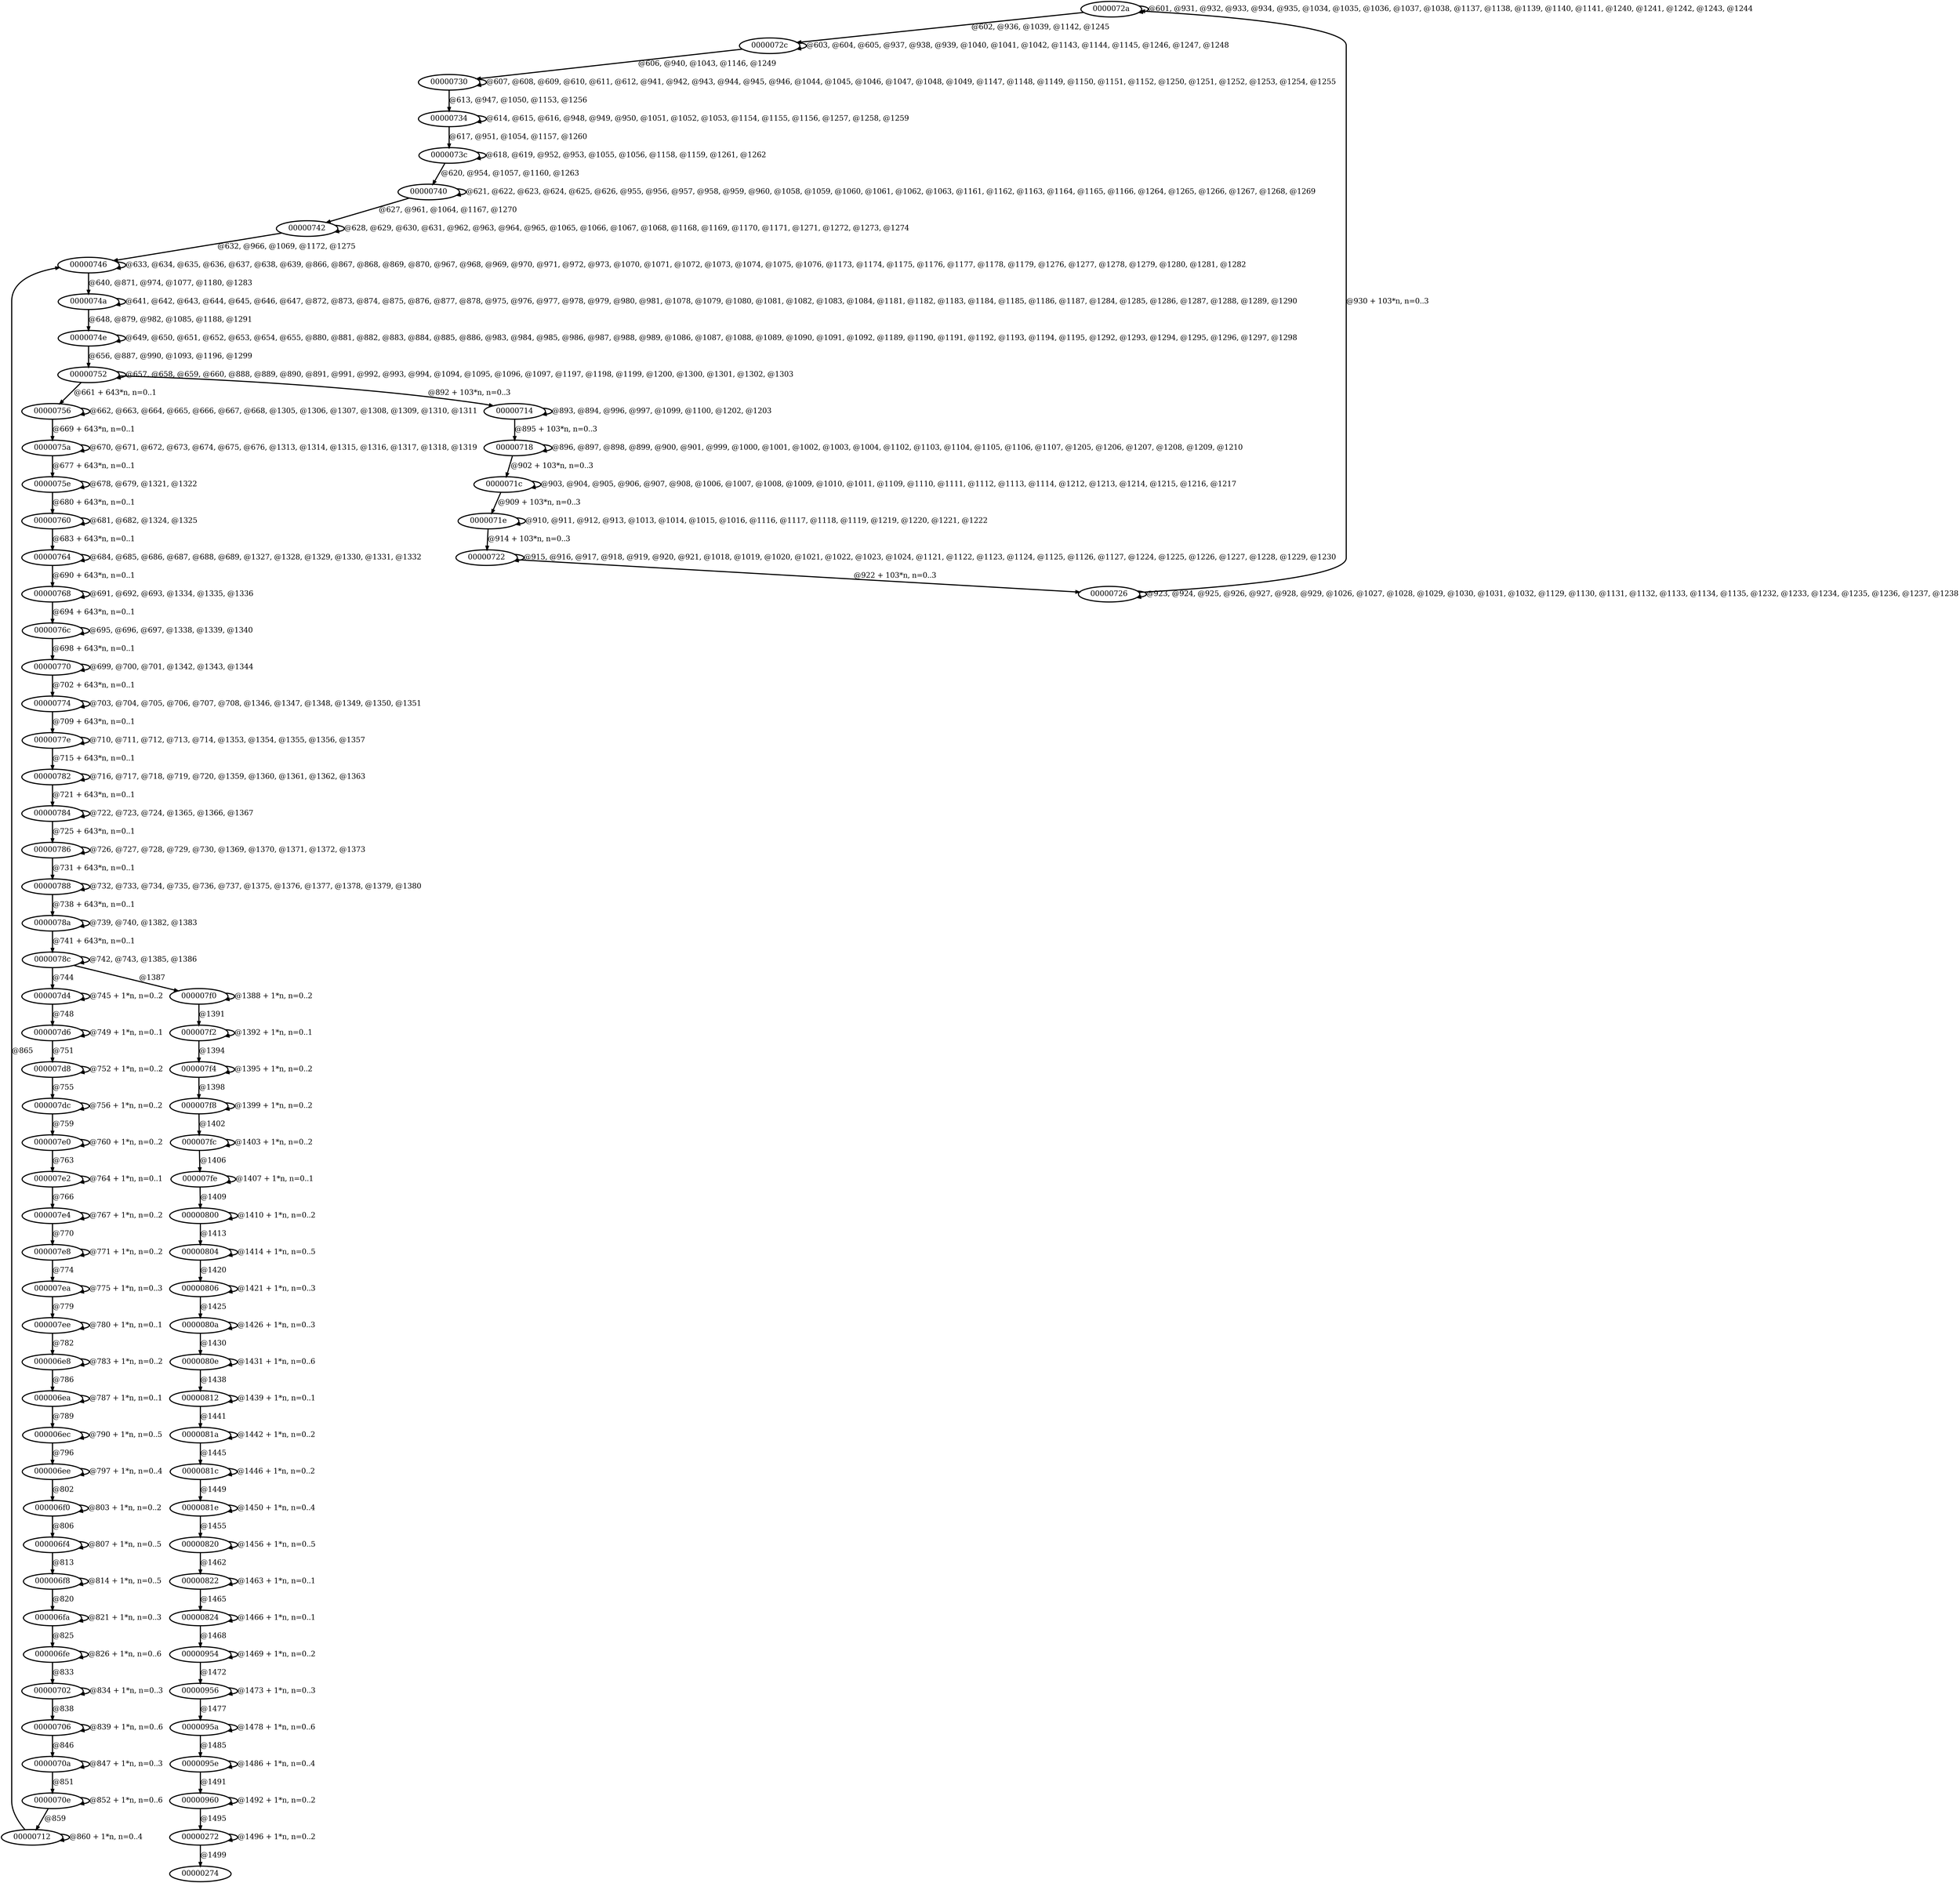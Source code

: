 digraph G {
        node [style=rounded, penwidth=3, fontsize=20, shape=oval];
        "0000072a" -> "0000072a" [label="@601, @931, @932, @933, @934, @935, @1034, @1035, @1036, @1037, @1038, @1137, @1138, @1139, @1140, @1141, @1240, @1241, @1242, @1243, @1244", color=black,arrowsize=1,style=bold,penwidth=3,fontsize=20];
"0000072a" -> "0000072c" [label="@602, @936, @1039, @1142, @1245", color=black,arrowsize=1,style=bold,penwidth=3,fontsize=20];
"0000072c" -> "0000072c" [label="@603, @604, @605, @937, @938, @939, @1040, @1041, @1042, @1143, @1144, @1145, @1246, @1247, @1248", color=black,arrowsize=1,style=bold,penwidth=3,fontsize=20];
"0000072c" -> "00000730" [label="@606, @940, @1043, @1146, @1249", color=black,arrowsize=1,style=bold,penwidth=3,fontsize=20];
"00000730" -> "00000730" [label="@607, @608, @609, @610, @611, @612, @941, @942, @943, @944, @945, @946, @1044, @1045, @1046, @1047, @1048, @1049, @1147, @1148, @1149, @1150, @1151, @1152, @1250, @1251, @1252, @1253, @1254, @1255", color=black,arrowsize=1,style=bold,penwidth=3,fontsize=20];
"00000730" -> "00000734" [label="@613, @947, @1050, @1153, @1256", color=black,arrowsize=1,style=bold,penwidth=3,fontsize=20];
"00000734" -> "00000734" [label="@614, @615, @616, @948, @949, @950, @1051, @1052, @1053, @1154, @1155, @1156, @1257, @1258, @1259", color=black,arrowsize=1,style=bold,penwidth=3,fontsize=20];
"00000734" -> "0000073c" [label="@617, @951, @1054, @1157, @1260", color=black,arrowsize=1,style=bold,penwidth=3,fontsize=20];
"0000073c" -> "0000073c" [label="@618, @619, @952, @953, @1055, @1056, @1158, @1159, @1261, @1262", color=black,arrowsize=1,style=bold,penwidth=3,fontsize=20];
"0000073c" -> "00000740" [label="@620, @954, @1057, @1160, @1263", color=black,arrowsize=1,style=bold,penwidth=3,fontsize=20];
"00000740" -> "00000740" [label="@621, @622, @623, @624, @625, @626, @955, @956, @957, @958, @959, @960, @1058, @1059, @1060, @1061, @1062, @1063, @1161, @1162, @1163, @1164, @1165, @1166, @1264, @1265, @1266, @1267, @1268, @1269", color=black,arrowsize=1,style=bold,penwidth=3,fontsize=20];
"00000740" -> "00000742" [label="@627, @961, @1064, @1167, @1270", color=black,arrowsize=1,style=bold,penwidth=3,fontsize=20];
"00000742" -> "00000742" [label="@628, @629, @630, @631, @962, @963, @964, @965, @1065, @1066, @1067, @1068, @1168, @1169, @1170, @1171, @1271, @1272, @1273, @1274", color=black,arrowsize=1,style=bold,penwidth=3,fontsize=20];
"00000742" -> "00000746" [label="@632, @966, @1069, @1172, @1275", color=black,arrowsize=1,style=bold,penwidth=3,fontsize=20];
"00000746" -> "00000746" [label="@633, @634, @635, @636, @637, @638, @639, @866, @867, @868, @869, @870, @967, @968, @969, @970, @971, @972, @973, @1070, @1071, @1072, @1073, @1074, @1075, @1076, @1173, @1174, @1175, @1176, @1177, @1178, @1179, @1276, @1277, @1278, @1279, @1280, @1281, @1282", color=black,arrowsize=1,style=bold,penwidth=3,fontsize=20];
"00000746" -> "0000074a" [label="@640, @871, @974, @1077, @1180, @1283", color=black,arrowsize=1,style=bold,penwidth=3,fontsize=20];
"0000074a" -> "0000074a" [label="@641, @642, @643, @644, @645, @646, @647, @872, @873, @874, @875, @876, @877, @878, @975, @976, @977, @978, @979, @980, @981, @1078, @1079, @1080, @1081, @1082, @1083, @1084, @1181, @1182, @1183, @1184, @1185, @1186, @1187, @1284, @1285, @1286, @1287, @1288, @1289, @1290", color=black,arrowsize=1,style=bold,penwidth=3,fontsize=20];
"0000074a" -> "0000074e" [label="@648, @879, @982, @1085, @1188, @1291", color=black,arrowsize=1,style=bold,penwidth=3,fontsize=20];
"0000074e" -> "0000074e" [label="@649, @650, @651, @652, @653, @654, @655, @880, @881, @882, @883, @884, @885, @886, @983, @984, @985, @986, @987, @988, @989, @1086, @1087, @1088, @1089, @1090, @1091, @1092, @1189, @1190, @1191, @1192, @1193, @1194, @1195, @1292, @1293, @1294, @1295, @1296, @1297, @1298", color=black,arrowsize=1,style=bold,penwidth=3,fontsize=20];
"0000074e" -> "00000752" [label="@656, @887, @990, @1093, @1196, @1299", color=black,arrowsize=1,style=bold,penwidth=3,fontsize=20];
"00000752" -> "00000752" [label="@657, @658, @659, @660, @888, @889, @890, @891, @991, @992, @993, @994, @1094, @1095, @1096, @1097, @1197, @1198, @1199, @1200, @1300, @1301, @1302, @1303", color=black,arrowsize=1,style=bold,penwidth=3,fontsize=20];
"00000752" -> "00000756" [label="@661 + 643*n, n=0..1", color=black,arrowsize=1,style=bold,penwidth=3,fontsize=20];
"00000756" -> "00000756" [label="@662, @663, @664, @665, @666, @667, @668, @1305, @1306, @1307, @1308, @1309, @1310, @1311", color=black,arrowsize=1,style=bold,penwidth=3,fontsize=20];
"00000756" -> "0000075a" [label="@669 + 643*n, n=0..1", color=black,arrowsize=1,style=bold,penwidth=3,fontsize=20];
"0000075a" -> "0000075a" [label="@670, @671, @672, @673, @674, @675, @676, @1313, @1314, @1315, @1316, @1317, @1318, @1319", color=black,arrowsize=1,style=bold,penwidth=3,fontsize=20];
"0000075a" -> "0000075e" [label="@677 + 643*n, n=0..1", color=black,arrowsize=1,style=bold,penwidth=3,fontsize=20];
"0000075e" -> "0000075e" [label="@678, @679, @1321, @1322", color=black,arrowsize=1,style=bold,penwidth=3,fontsize=20];
"0000075e" -> "00000760" [label="@680 + 643*n, n=0..1", color=black,arrowsize=1,style=bold,penwidth=3,fontsize=20];
"00000760" -> "00000760" [label="@681, @682, @1324, @1325", color=black,arrowsize=1,style=bold,penwidth=3,fontsize=20];
"00000760" -> "00000764" [label="@683 + 643*n, n=0..1", color=black,arrowsize=1,style=bold,penwidth=3,fontsize=20];
"00000764" -> "00000764" [label="@684, @685, @686, @687, @688, @689, @1327, @1328, @1329, @1330, @1331, @1332", color=black,arrowsize=1,style=bold,penwidth=3,fontsize=20];
"00000764" -> "00000768" [label="@690 + 643*n, n=0..1", color=black,arrowsize=1,style=bold,penwidth=3,fontsize=20];
"00000768" -> "00000768" [label="@691, @692, @693, @1334, @1335, @1336", color=black,arrowsize=1,style=bold,penwidth=3,fontsize=20];
"00000768" -> "0000076c" [label="@694 + 643*n, n=0..1", color=black,arrowsize=1,style=bold,penwidth=3,fontsize=20];
"0000076c" -> "0000076c" [label="@695, @696, @697, @1338, @1339, @1340", color=black,arrowsize=1,style=bold,penwidth=3,fontsize=20];
"0000076c" -> "00000770" [label="@698 + 643*n, n=0..1", color=black,arrowsize=1,style=bold,penwidth=3,fontsize=20];
"00000770" -> "00000770" [label="@699, @700, @701, @1342, @1343, @1344", color=black,arrowsize=1,style=bold,penwidth=3,fontsize=20];
"00000770" -> "00000774" [label="@702 + 643*n, n=0..1", color=black,arrowsize=1,style=bold,penwidth=3,fontsize=20];
"00000774" -> "00000774" [label="@703, @704, @705, @706, @707, @708, @1346, @1347, @1348, @1349, @1350, @1351", color=black,arrowsize=1,style=bold,penwidth=3,fontsize=20];
"00000774" -> "0000077e" [label="@709 + 643*n, n=0..1", color=black,arrowsize=1,style=bold,penwidth=3,fontsize=20];
"0000077e" -> "0000077e" [label="@710, @711, @712, @713, @714, @1353, @1354, @1355, @1356, @1357", color=black,arrowsize=1,style=bold,penwidth=3,fontsize=20];
"0000077e" -> "00000782" [label="@715 + 643*n, n=0..1", color=black,arrowsize=1,style=bold,penwidth=3,fontsize=20];
"00000782" -> "00000782" [label="@716, @717, @718, @719, @720, @1359, @1360, @1361, @1362, @1363", color=black,arrowsize=1,style=bold,penwidth=3,fontsize=20];
"00000782" -> "00000784" [label="@721 + 643*n, n=0..1", color=black,arrowsize=1,style=bold,penwidth=3,fontsize=20];
"00000784" -> "00000784" [label="@722, @723, @724, @1365, @1366, @1367", color=black,arrowsize=1,style=bold,penwidth=3,fontsize=20];
"00000784" -> "00000786" [label="@725 + 643*n, n=0..1", color=black,arrowsize=1,style=bold,penwidth=3,fontsize=20];
"00000786" -> "00000786" [label="@726, @727, @728, @729, @730, @1369, @1370, @1371, @1372, @1373", color=black,arrowsize=1,style=bold,penwidth=3,fontsize=20];
"00000786" -> "00000788" [label="@731 + 643*n, n=0..1", color=black,arrowsize=1,style=bold,penwidth=3,fontsize=20];
"00000788" -> "00000788" [label="@732, @733, @734, @735, @736, @737, @1375, @1376, @1377, @1378, @1379, @1380", color=black,arrowsize=1,style=bold,penwidth=3,fontsize=20];
"00000788" -> "0000078a" [label="@738 + 643*n, n=0..1", color=black,arrowsize=1,style=bold,penwidth=3,fontsize=20];
"0000078a" -> "0000078a" [label="@739, @740, @1382, @1383", color=black,arrowsize=1,style=bold,penwidth=3,fontsize=20];
"0000078a" -> "0000078c" [label="@741 + 643*n, n=0..1", color=black,arrowsize=1,style=bold,penwidth=3,fontsize=20];
"0000078c" -> "0000078c" [label="@742, @743, @1385, @1386", color=black,arrowsize=1,style=bold,penwidth=3,fontsize=20];
"0000078c" -> "000007d4" [label="@744", color=black,arrowsize=1,style=bold,penwidth=3,fontsize=20];
"000007d4" -> "000007d4" [label="@745 + 1*n, n=0..2", color=black,arrowsize=1,style=bold,penwidth=3,fontsize=20];
"000007d4" -> "000007d6" [label="@748", color=black,arrowsize=1,style=bold,penwidth=3,fontsize=20];
"000007d6" -> "000007d6" [label="@749 + 1*n, n=0..1", color=black,arrowsize=1,style=bold,penwidth=3,fontsize=20];
"000007d6" -> "000007d8" [label="@751", color=black,arrowsize=1,style=bold,penwidth=3,fontsize=20];
"000007d8" -> "000007d8" [label="@752 + 1*n, n=0..2", color=black,arrowsize=1,style=bold,penwidth=3,fontsize=20];
"000007d8" -> "000007dc" [label="@755", color=black,arrowsize=1,style=bold,penwidth=3,fontsize=20];
"000007dc" -> "000007dc" [label="@756 + 1*n, n=0..2", color=black,arrowsize=1,style=bold,penwidth=3,fontsize=20];
"000007dc" -> "000007e0" [label="@759", color=black,arrowsize=1,style=bold,penwidth=3,fontsize=20];
"000007e0" -> "000007e0" [label="@760 + 1*n, n=0..2", color=black,arrowsize=1,style=bold,penwidth=3,fontsize=20];
"000007e0" -> "000007e2" [label="@763", color=black,arrowsize=1,style=bold,penwidth=3,fontsize=20];
"000007e2" -> "000007e2" [label="@764 + 1*n, n=0..1", color=black,arrowsize=1,style=bold,penwidth=3,fontsize=20];
"000007e2" -> "000007e4" [label="@766", color=black,arrowsize=1,style=bold,penwidth=3,fontsize=20];
"000007e4" -> "000007e4" [label="@767 + 1*n, n=0..2", color=black,arrowsize=1,style=bold,penwidth=3,fontsize=20];
"000007e4" -> "000007e8" [label="@770", color=black,arrowsize=1,style=bold,penwidth=3,fontsize=20];
"000007e8" -> "000007e8" [label="@771 + 1*n, n=0..2", color=black,arrowsize=1,style=bold,penwidth=3,fontsize=20];
"000007e8" -> "000007ea" [label="@774", color=black,arrowsize=1,style=bold,penwidth=3,fontsize=20];
"000007ea" -> "000007ea" [label="@775 + 1*n, n=0..3", color=black,arrowsize=1,style=bold,penwidth=3,fontsize=20];
"000007ea" -> "000007ee" [label="@779", color=black,arrowsize=1,style=bold,penwidth=3,fontsize=20];
"000007ee" -> "000007ee" [label="@780 + 1*n, n=0..1", color=black,arrowsize=1,style=bold,penwidth=3,fontsize=20];
"000007ee" -> "000006e8" [label="@782", color=black,arrowsize=1,style=bold,penwidth=3,fontsize=20];
"000006e8" -> "000006e8" [label="@783 + 1*n, n=0..2", color=black,arrowsize=1,style=bold,penwidth=3,fontsize=20];
"000006e8" -> "000006ea" [label="@786", color=black,arrowsize=1,style=bold,penwidth=3,fontsize=20];
"000006ea" -> "000006ea" [label="@787 + 1*n, n=0..1", color=black,arrowsize=1,style=bold,penwidth=3,fontsize=20];
"000006ea" -> "000006ec" [label="@789", color=black,arrowsize=1,style=bold,penwidth=3,fontsize=20];
"000006ec" -> "000006ec" [label="@790 + 1*n, n=0..5", color=black,arrowsize=1,style=bold,penwidth=3,fontsize=20];
"000006ec" -> "000006ee" [label="@796", color=black,arrowsize=1,style=bold,penwidth=3,fontsize=20];
"000006ee" -> "000006ee" [label="@797 + 1*n, n=0..4", color=black,arrowsize=1,style=bold,penwidth=3,fontsize=20];
"000006ee" -> "000006f0" [label="@802", color=black,arrowsize=1,style=bold,penwidth=3,fontsize=20];
"000006f0" -> "000006f0" [label="@803 + 1*n, n=0..2", color=black,arrowsize=1,style=bold,penwidth=3,fontsize=20];
"000006f0" -> "000006f4" [label="@806", color=black,arrowsize=1,style=bold,penwidth=3,fontsize=20];
"000006f4" -> "000006f4" [label="@807 + 1*n, n=0..5", color=black,arrowsize=1,style=bold,penwidth=3,fontsize=20];
"000006f4" -> "000006f8" [label="@813", color=black,arrowsize=1,style=bold,penwidth=3,fontsize=20];
"000006f8" -> "000006f8" [label="@814 + 1*n, n=0..5", color=black,arrowsize=1,style=bold,penwidth=3,fontsize=20];
"000006f8" -> "000006fa" [label="@820", color=black,arrowsize=1,style=bold,penwidth=3,fontsize=20];
"000006fa" -> "000006fa" [label="@821 + 1*n, n=0..3", color=black,arrowsize=1,style=bold,penwidth=3,fontsize=20];
"000006fa" -> "000006fe" [label="@825", color=black,arrowsize=1,style=bold,penwidth=3,fontsize=20];
"000006fe" -> "000006fe" [label="@826 + 1*n, n=0..6", color=black,arrowsize=1,style=bold,penwidth=3,fontsize=20];
"000006fe" -> "00000702" [label="@833", color=black,arrowsize=1,style=bold,penwidth=3,fontsize=20];
"00000702" -> "00000702" [label="@834 + 1*n, n=0..3", color=black,arrowsize=1,style=bold,penwidth=3,fontsize=20];
"00000702" -> "00000706" [label="@838", color=black,arrowsize=1,style=bold,penwidth=3,fontsize=20];
"00000706" -> "00000706" [label="@839 + 1*n, n=0..6", color=black,arrowsize=1,style=bold,penwidth=3,fontsize=20];
"00000706" -> "0000070a" [label="@846", color=black,arrowsize=1,style=bold,penwidth=3,fontsize=20];
"0000070a" -> "0000070a" [label="@847 + 1*n, n=0..3", color=black,arrowsize=1,style=bold,penwidth=3,fontsize=20];
"0000070a" -> "0000070e" [label="@851", color=black,arrowsize=1,style=bold,penwidth=3,fontsize=20];
"0000070e" -> "0000070e" [label="@852 + 1*n, n=0..6", color=black,arrowsize=1,style=bold,penwidth=3,fontsize=20];
"0000070e" -> "00000712" [label="@859", color=black,arrowsize=1,style=bold,penwidth=3,fontsize=20];
"00000712" -> "00000712" [label="@860 + 1*n, n=0..4", color=black,arrowsize=1,style=bold,penwidth=3,fontsize=20];
"00000712" -> "00000746" [label="@865", color=black,arrowsize=1,style=bold,penwidth=3,fontsize=20];
"00000752" -> "00000714" [label="@892 + 103*n, n=0..3", color=black,arrowsize=1,style=bold,penwidth=3,fontsize=20];
"00000714" -> "00000714" [label="@893, @894, @996, @997, @1099, @1100, @1202, @1203", color=black,arrowsize=1,style=bold,penwidth=3,fontsize=20];
"00000714" -> "00000718" [label="@895 + 103*n, n=0..3", color=black,arrowsize=1,style=bold,penwidth=3,fontsize=20];
"00000718" -> "00000718" [label="@896, @897, @898, @899, @900, @901, @999, @1000, @1001, @1002, @1003, @1004, @1102, @1103, @1104, @1105, @1106, @1107, @1205, @1206, @1207, @1208, @1209, @1210", color=black,arrowsize=1,style=bold,penwidth=3,fontsize=20];
"00000718" -> "0000071c" [label="@902 + 103*n, n=0..3", color=black,arrowsize=1,style=bold,penwidth=3,fontsize=20];
"0000071c" -> "0000071c" [label="@903, @904, @905, @906, @907, @908, @1006, @1007, @1008, @1009, @1010, @1011, @1109, @1110, @1111, @1112, @1113, @1114, @1212, @1213, @1214, @1215, @1216, @1217", color=black,arrowsize=1,style=bold,penwidth=3,fontsize=20];
"0000071c" -> "0000071e" [label="@909 + 103*n, n=0..3", color=black,arrowsize=1,style=bold,penwidth=3,fontsize=20];
"0000071e" -> "0000071e" [label="@910, @911, @912, @913, @1013, @1014, @1015, @1016, @1116, @1117, @1118, @1119, @1219, @1220, @1221, @1222", color=black,arrowsize=1,style=bold,penwidth=3,fontsize=20];
"0000071e" -> "00000722" [label="@914 + 103*n, n=0..3", color=black,arrowsize=1,style=bold,penwidth=3,fontsize=20];
"00000722" -> "00000722" [label="@915, @916, @917, @918, @919, @920, @921, @1018, @1019, @1020, @1021, @1022, @1023, @1024, @1121, @1122, @1123, @1124, @1125, @1126, @1127, @1224, @1225, @1226, @1227, @1228, @1229, @1230", color=black,arrowsize=1,style=bold,penwidth=3,fontsize=20];
"00000722" -> "00000726" [label="@922 + 103*n, n=0..3", color=black,arrowsize=1,style=bold,penwidth=3,fontsize=20];
"00000726" -> "00000726" [label="@923, @924, @925, @926, @927, @928, @929, @1026, @1027, @1028, @1029, @1030, @1031, @1032, @1129, @1130, @1131, @1132, @1133, @1134, @1135, @1232, @1233, @1234, @1235, @1236, @1237, @1238", color=black,arrowsize=1,style=bold,penwidth=3,fontsize=20];
"00000726" -> "0000072a" [label="@930 + 103*n, n=0..3", color=black,arrowsize=1,style=bold,penwidth=3,fontsize=20];
"0000078c" -> "000007f0" [label="@1387", color=black,arrowsize=1,style=bold,penwidth=3,fontsize=20];
"000007f0" -> "000007f0" [label="@1388 + 1*n, n=0..2", color=black,arrowsize=1,style=bold,penwidth=3,fontsize=20];
"000007f0" -> "000007f2" [label="@1391", color=black,arrowsize=1,style=bold,penwidth=3,fontsize=20];
"000007f2" -> "000007f2" [label="@1392 + 1*n, n=0..1", color=black,arrowsize=1,style=bold,penwidth=3,fontsize=20];
"000007f2" -> "000007f4" [label="@1394", color=black,arrowsize=1,style=bold,penwidth=3,fontsize=20];
"000007f4" -> "000007f4" [label="@1395 + 1*n, n=0..2", color=black,arrowsize=1,style=bold,penwidth=3,fontsize=20];
"000007f4" -> "000007f8" [label="@1398", color=black,arrowsize=1,style=bold,penwidth=3,fontsize=20];
"000007f8" -> "000007f8" [label="@1399 + 1*n, n=0..2", color=black,arrowsize=1,style=bold,penwidth=3,fontsize=20];
"000007f8" -> "000007fc" [label="@1402", color=black,arrowsize=1,style=bold,penwidth=3,fontsize=20];
"000007fc" -> "000007fc" [label="@1403 + 1*n, n=0..2", color=black,arrowsize=1,style=bold,penwidth=3,fontsize=20];
"000007fc" -> "000007fe" [label="@1406", color=black,arrowsize=1,style=bold,penwidth=3,fontsize=20];
"000007fe" -> "000007fe" [label="@1407 + 1*n, n=0..1", color=black,arrowsize=1,style=bold,penwidth=3,fontsize=20];
"000007fe" -> "00000800" [label="@1409", color=black,arrowsize=1,style=bold,penwidth=3,fontsize=20];
"00000800" -> "00000800" [label="@1410 + 1*n, n=0..2", color=black,arrowsize=1,style=bold,penwidth=3,fontsize=20];
"00000800" -> "00000804" [label="@1413", color=black,arrowsize=1,style=bold,penwidth=3,fontsize=20];
"00000804" -> "00000804" [label="@1414 + 1*n, n=0..5", color=black,arrowsize=1,style=bold,penwidth=3,fontsize=20];
"00000804" -> "00000806" [label="@1420", color=black,arrowsize=1,style=bold,penwidth=3,fontsize=20];
"00000806" -> "00000806" [label="@1421 + 1*n, n=0..3", color=black,arrowsize=1,style=bold,penwidth=3,fontsize=20];
"00000806" -> "0000080a" [label="@1425", color=black,arrowsize=1,style=bold,penwidth=3,fontsize=20];
"0000080a" -> "0000080a" [label="@1426 + 1*n, n=0..3", color=black,arrowsize=1,style=bold,penwidth=3,fontsize=20];
"0000080a" -> "0000080e" [label="@1430", color=black,arrowsize=1,style=bold,penwidth=3,fontsize=20];
"0000080e" -> "0000080e" [label="@1431 + 1*n, n=0..6", color=black,arrowsize=1,style=bold,penwidth=3,fontsize=20];
"0000080e" -> "00000812" [label="@1438", color=black,arrowsize=1,style=bold,penwidth=3,fontsize=20];
"00000812" -> "00000812" [label="@1439 + 1*n, n=0..1", color=black,arrowsize=1,style=bold,penwidth=3,fontsize=20];
"00000812" -> "0000081a" [label="@1441", color=black,arrowsize=1,style=bold,penwidth=3,fontsize=20];
"0000081a" -> "0000081a" [label="@1442 + 1*n, n=0..2", color=black,arrowsize=1,style=bold,penwidth=3,fontsize=20];
"0000081a" -> "0000081c" [label="@1445", color=black,arrowsize=1,style=bold,penwidth=3,fontsize=20];
"0000081c" -> "0000081c" [label="@1446 + 1*n, n=0..2", color=black,arrowsize=1,style=bold,penwidth=3,fontsize=20];
"0000081c" -> "0000081e" [label="@1449", color=black,arrowsize=1,style=bold,penwidth=3,fontsize=20];
"0000081e" -> "0000081e" [label="@1450 + 1*n, n=0..4", color=black,arrowsize=1,style=bold,penwidth=3,fontsize=20];
"0000081e" -> "00000820" [label="@1455", color=black,arrowsize=1,style=bold,penwidth=3,fontsize=20];
"00000820" -> "00000820" [label="@1456 + 1*n, n=0..5", color=black,arrowsize=1,style=bold,penwidth=3,fontsize=20];
"00000820" -> "00000822" [label="@1462", color=black,arrowsize=1,style=bold,penwidth=3,fontsize=20];
"00000822" -> "00000822" [label="@1463 + 1*n, n=0..1", color=black,arrowsize=1,style=bold,penwidth=3,fontsize=20];
"00000822" -> "00000824" [label="@1465", color=black,arrowsize=1,style=bold,penwidth=3,fontsize=20];
"00000824" -> "00000824" [label="@1466 + 1*n, n=0..1", color=black,arrowsize=1,style=bold,penwidth=3,fontsize=20];
"00000824" -> "00000954" [label="@1468", color=black,arrowsize=1,style=bold,penwidth=3,fontsize=20];
"00000954" -> "00000954" [label="@1469 + 1*n, n=0..2", color=black,arrowsize=1,style=bold,penwidth=3,fontsize=20];
"00000954" -> "00000956" [label="@1472", color=black,arrowsize=1,style=bold,penwidth=3,fontsize=20];
"00000956" -> "00000956" [label="@1473 + 1*n, n=0..3", color=black,arrowsize=1,style=bold,penwidth=3,fontsize=20];
"00000956" -> "0000095a" [label="@1477", color=black,arrowsize=1,style=bold,penwidth=3,fontsize=20];
"0000095a" -> "0000095a" [label="@1478 + 1*n, n=0..6", color=black,arrowsize=1,style=bold,penwidth=3,fontsize=20];
"0000095a" -> "0000095e" [label="@1485", color=black,arrowsize=1,style=bold,penwidth=3,fontsize=20];
"0000095e" -> "0000095e" [label="@1486 + 1*n, n=0..4", color=black,arrowsize=1,style=bold,penwidth=3,fontsize=20];
"0000095e" -> "00000960" [label="@1491", color=black,arrowsize=1,style=bold,penwidth=3,fontsize=20];
"00000960" -> "00000960" [label="@1492 + 1*n, n=0..2", color=black,arrowsize=1,style=bold,penwidth=3,fontsize=20];
"00000960" -> "00000272" [label="@1495", color=black,arrowsize=1,style=bold,penwidth=3,fontsize=20];
"00000272" -> "00000272" [label="@1496 + 1*n, n=0..2", color=black,arrowsize=1,style=bold,penwidth=3,fontsize=20];
"00000272" -> "00000274" [label="@1499", color=black,arrowsize=1,style=bold,penwidth=3,fontsize=20];
}

